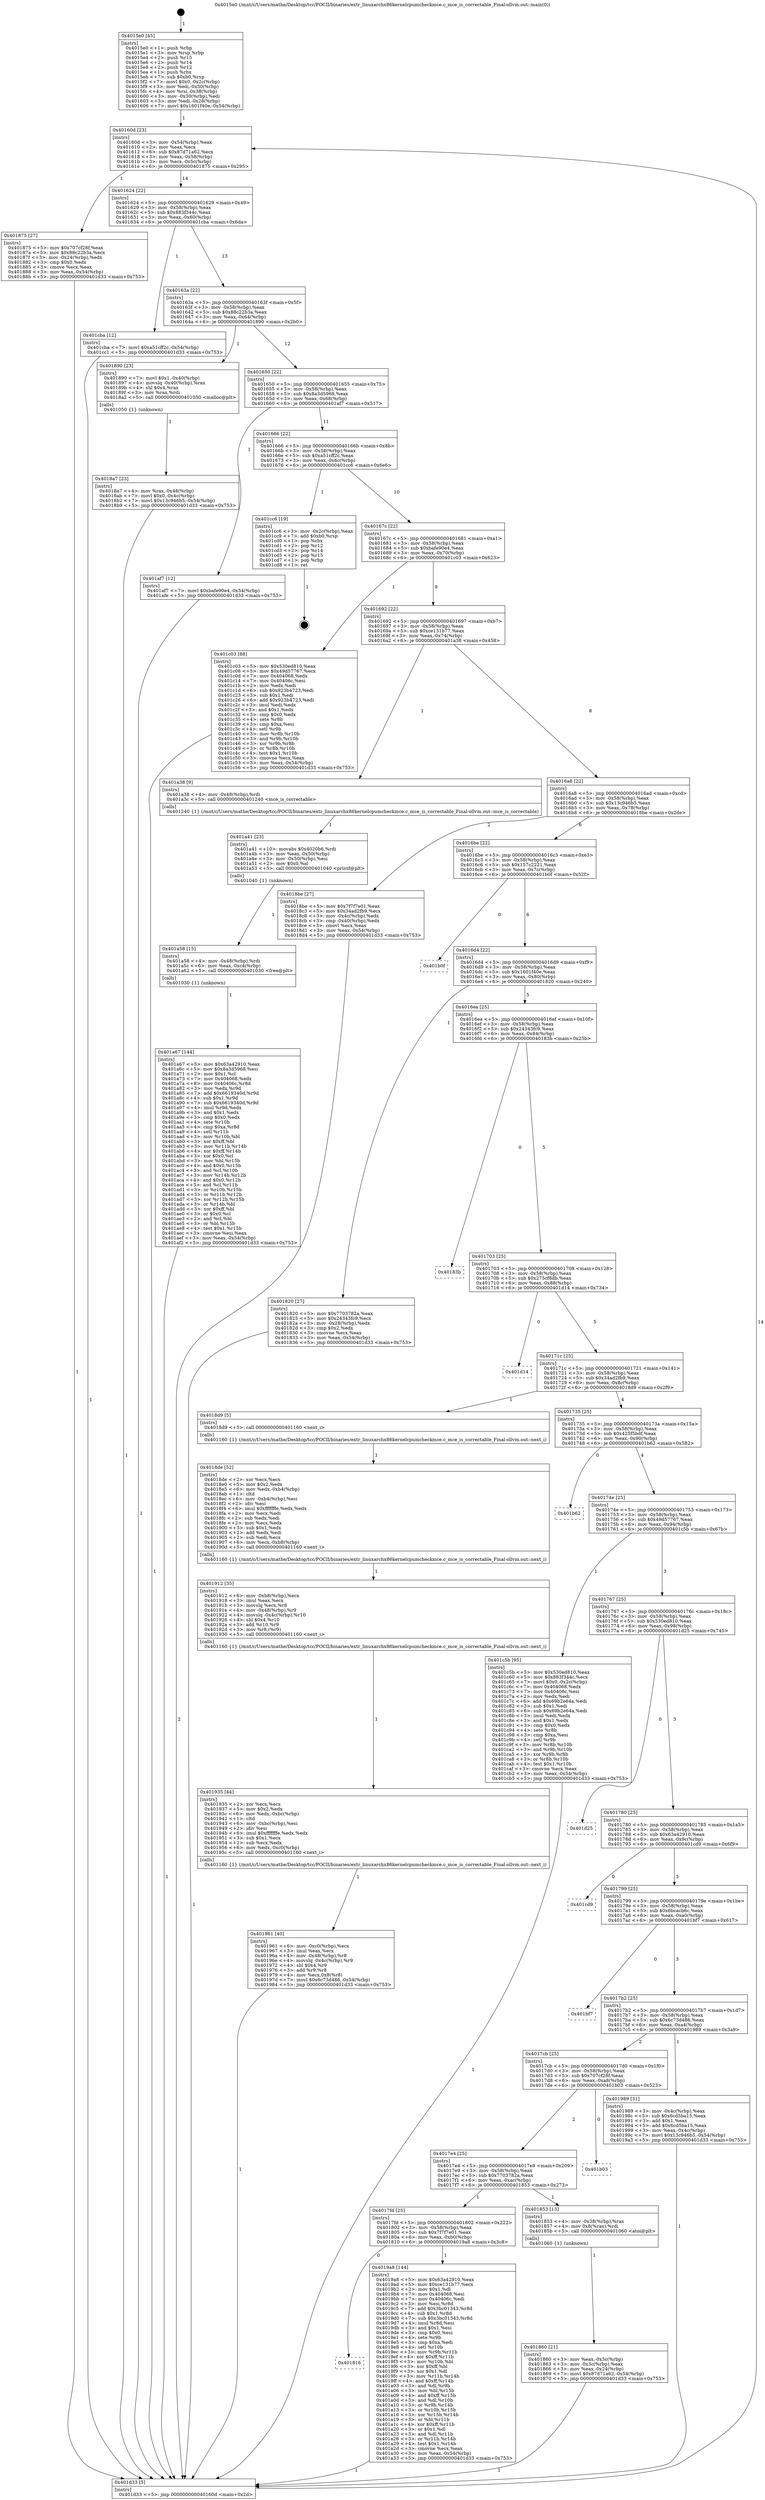 digraph "0x4015e0" {
  label = "0x4015e0 (/mnt/c/Users/mathe/Desktop/tcc/POCII/binaries/extr_linuxarchx86kernelcpumcheckmce.c_mce_is_correctable_Final-ollvm.out::main(0))"
  labelloc = "t"
  node[shape=record]

  Entry [label="",width=0.3,height=0.3,shape=circle,fillcolor=black,style=filled]
  "0x40160d" [label="{
     0x40160d [23]\l
     | [instrs]\l
     &nbsp;&nbsp;0x40160d \<+3\>: mov -0x54(%rbp),%eax\l
     &nbsp;&nbsp;0x401610 \<+2\>: mov %eax,%ecx\l
     &nbsp;&nbsp;0x401612 \<+6\>: sub $0x87d71a62,%ecx\l
     &nbsp;&nbsp;0x401618 \<+3\>: mov %eax,-0x58(%rbp)\l
     &nbsp;&nbsp;0x40161b \<+3\>: mov %ecx,-0x5c(%rbp)\l
     &nbsp;&nbsp;0x40161e \<+6\>: je 0000000000401875 \<main+0x295\>\l
  }"]
  "0x401875" [label="{
     0x401875 [27]\l
     | [instrs]\l
     &nbsp;&nbsp;0x401875 \<+5\>: mov $0x707cf28f,%eax\l
     &nbsp;&nbsp;0x40187a \<+5\>: mov $0x88c22b3a,%ecx\l
     &nbsp;&nbsp;0x40187f \<+3\>: mov -0x24(%rbp),%edx\l
     &nbsp;&nbsp;0x401882 \<+3\>: cmp $0x0,%edx\l
     &nbsp;&nbsp;0x401885 \<+3\>: cmove %ecx,%eax\l
     &nbsp;&nbsp;0x401888 \<+3\>: mov %eax,-0x54(%rbp)\l
     &nbsp;&nbsp;0x40188b \<+5\>: jmp 0000000000401d33 \<main+0x753\>\l
  }"]
  "0x401624" [label="{
     0x401624 [22]\l
     | [instrs]\l
     &nbsp;&nbsp;0x401624 \<+5\>: jmp 0000000000401629 \<main+0x49\>\l
     &nbsp;&nbsp;0x401629 \<+3\>: mov -0x58(%rbp),%eax\l
     &nbsp;&nbsp;0x40162c \<+5\>: sub $0x883f344c,%eax\l
     &nbsp;&nbsp;0x401631 \<+3\>: mov %eax,-0x60(%rbp)\l
     &nbsp;&nbsp;0x401634 \<+6\>: je 0000000000401cba \<main+0x6da\>\l
  }"]
  Exit [label="",width=0.3,height=0.3,shape=circle,fillcolor=black,style=filled,peripheries=2]
  "0x401cba" [label="{
     0x401cba [12]\l
     | [instrs]\l
     &nbsp;&nbsp;0x401cba \<+7\>: movl $0xa51cff2c,-0x54(%rbp)\l
     &nbsp;&nbsp;0x401cc1 \<+5\>: jmp 0000000000401d33 \<main+0x753\>\l
  }"]
  "0x40163a" [label="{
     0x40163a [22]\l
     | [instrs]\l
     &nbsp;&nbsp;0x40163a \<+5\>: jmp 000000000040163f \<main+0x5f\>\l
     &nbsp;&nbsp;0x40163f \<+3\>: mov -0x58(%rbp),%eax\l
     &nbsp;&nbsp;0x401642 \<+5\>: sub $0x88c22b3a,%eax\l
     &nbsp;&nbsp;0x401647 \<+3\>: mov %eax,-0x64(%rbp)\l
     &nbsp;&nbsp;0x40164a \<+6\>: je 0000000000401890 \<main+0x2b0\>\l
  }"]
  "0x401a67" [label="{
     0x401a67 [144]\l
     | [instrs]\l
     &nbsp;&nbsp;0x401a67 \<+5\>: mov $0x63a42910,%eax\l
     &nbsp;&nbsp;0x401a6c \<+5\>: mov $0x8a3d5968,%esi\l
     &nbsp;&nbsp;0x401a71 \<+2\>: mov $0x1,%cl\l
     &nbsp;&nbsp;0x401a73 \<+7\>: mov 0x404068,%edx\l
     &nbsp;&nbsp;0x401a7a \<+8\>: mov 0x40406c,%r8d\l
     &nbsp;&nbsp;0x401a82 \<+3\>: mov %edx,%r9d\l
     &nbsp;&nbsp;0x401a85 \<+7\>: add $0x6619340d,%r9d\l
     &nbsp;&nbsp;0x401a8c \<+4\>: sub $0x1,%r9d\l
     &nbsp;&nbsp;0x401a90 \<+7\>: sub $0x6619340d,%r9d\l
     &nbsp;&nbsp;0x401a97 \<+4\>: imul %r9d,%edx\l
     &nbsp;&nbsp;0x401a9b \<+3\>: and $0x1,%edx\l
     &nbsp;&nbsp;0x401a9e \<+3\>: cmp $0x0,%edx\l
     &nbsp;&nbsp;0x401aa1 \<+4\>: sete %r10b\l
     &nbsp;&nbsp;0x401aa5 \<+4\>: cmp $0xa,%r8d\l
     &nbsp;&nbsp;0x401aa9 \<+4\>: setl %r11b\l
     &nbsp;&nbsp;0x401aad \<+3\>: mov %r10b,%bl\l
     &nbsp;&nbsp;0x401ab0 \<+3\>: xor $0xff,%bl\l
     &nbsp;&nbsp;0x401ab3 \<+3\>: mov %r11b,%r14b\l
     &nbsp;&nbsp;0x401ab6 \<+4\>: xor $0xff,%r14b\l
     &nbsp;&nbsp;0x401aba \<+3\>: xor $0x0,%cl\l
     &nbsp;&nbsp;0x401abd \<+3\>: mov %bl,%r15b\l
     &nbsp;&nbsp;0x401ac0 \<+4\>: and $0x0,%r15b\l
     &nbsp;&nbsp;0x401ac4 \<+3\>: and %cl,%r10b\l
     &nbsp;&nbsp;0x401ac7 \<+3\>: mov %r14b,%r12b\l
     &nbsp;&nbsp;0x401aca \<+4\>: and $0x0,%r12b\l
     &nbsp;&nbsp;0x401ace \<+3\>: and %cl,%r11b\l
     &nbsp;&nbsp;0x401ad1 \<+3\>: or %r10b,%r15b\l
     &nbsp;&nbsp;0x401ad4 \<+3\>: or %r11b,%r12b\l
     &nbsp;&nbsp;0x401ad7 \<+3\>: xor %r12b,%r15b\l
     &nbsp;&nbsp;0x401ada \<+3\>: or %r14b,%bl\l
     &nbsp;&nbsp;0x401add \<+3\>: xor $0xff,%bl\l
     &nbsp;&nbsp;0x401ae0 \<+3\>: or $0x0,%cl\l
     &nbsp;&nbsp;0x401ae3 \<+2\>: and %cl,%bl\l
     &nbsp;&nbsp;0x401ae5 \<+3\>: or %bl,%r15b\l
     &nbsp;&nbsp;0x401ae8 \<+4\>: test $0x1,%r15b\l
     &nbsp;&nbsp;0x401aec \<+3\>: cmovne %esi,%eax\l
     &nbsp;&nbsp;0x401aef \<+3\>: mov %eax,-0x54(%rbp)\l
     &nbsp;&nbsp;0x401af2 \<+5\>: jmp 0000000000401d33 \<main+0x753\>\l
  }"]
  "0x401890" [label="{
     0x401890 [23]\l
     | [instrs]\l
     &nbsp;&nbsp;0x401890 \<+7\>: movl $0x1,-0x40(%rbp)\l
     &nbsp;&nbsp;0x401897 \<+4\>: movslq -0x40(%rbp),%rax\l
     &nbsp;&nbsp;0x40189b \<+4\>: shl $0x4,%rax\l
     &nbsp;&nbsp;0x40189f \<+3\>: mov %rax,%rdi\l
     &nbsp;&nbsp;0x4018a2 \<+5\>: call 0000000000401050 \<malloc@plt\>\l
     | [calls]\l
     &nbsp;&nbsp;0x401050 \{1\} (unknown)\l
  }"]
  "0x401650" [label="{
     0x401650 [22]\l
     | [instrs]\l
     &nbsp;&nbsp;0x401650 \<+5\>: jmp 0000000000401655 \<main+0x75\>\l
     &nbsp;&nbsp;0x401655 \<+3\>: mov -0x58(%rbp),%eax\l
     &nbsp;&nbsp;0x401658 \<+5\>: sub $0x8a3d5968,%eax\l
     &nbsp;&nbsp;0x40165d \<+3\>: mov %eax,-0x68(%rbp)\l
     &nbsp;&nbsp;0x401660 \<+6\>: je 0000000000401af7 \<main+0x517\>\l
  }"]
  "0x401a58" [label="{
     0x401a58 [15]\l
     | [instrs]\l
     &nbsp;&nbsp;0x401a58 \<+4\>: mov -0x48(%rbp),%rdi\l
     &nbsp;&nbsp;0x401a5c \<+6\>: mov %eax,-0xc4(%rbp)\l
     &nbsp;&nbsp;0x401a62 \<+5\>: call 0000000000401030 \<free@plt\>\l
     | [calls]\l
     &nbsp;&nbsp;0x401030 \{1\} (unknown)\l
  }"]
  "0x401af7" [label="{
     0x401af7 [12]\l
     | [instrs]\l
     &nbsp;&nbsp;0x401af7 \<+7\>: movl $0xbafe90e4,-0x54(%rbp)\l
     &nbsp;&nbsp;0x401afe \<+5\>: jmp 0000000000401d33 \<main+0x753\>\l
  }"]
  "0x401666" [label="{
     0x401666 [22]\l
     | [instrs]\l
     &nbsp;&nbsp;0x401666 \<+5\>: jmp 000000000040166b \<main+0x8b\>\l
     &nbsp;&nbsp;0x40166b \<+3\>: mov -0x58(%rbp),%eax\l
     &nbsp;&nbsp;0x40166e \<+5\>: sub $0xa51cff2c,%eax\l
     &nbsp;&nbsp;0x401673 \<+3\>: mov %eax,-0x6c(%rbp)\l
     &nbsp;&nbsp;0x401676 \<+6\>: je 0000000000401cc6 \<main+0x6e6\>\l
  }"]
  "0x401a41" [label="{
     0x401a41 [23]\l
     | [instrs]\l
     &nbsp;&nbsp;0x401a41 \<+10\>: movabs $0x4020b6,%rdi\l
     &nbsp;&nbsp;0x401a4b \<+3\>: mov %eax,-0x50(%rbp)\l
     &nbsp;&nbsp;0x401a4e \<+3\>: mov -0x50(%rbp),%esi\l
     &nbsp;&nbsp;0x401a51 \<+2\>: mov $0x0,%al\l
     &nbsp;&nbsp;0x401a53 \<+5\>: call 0000000000401040 \<printf@plt\>\l
     | [calls]\l
     &nbsp;&nbsp;0x401040 \{1\} (unknown)\l
  }"]
  "0x401cc6" [label="{
     0x401cc6 [19]\l
     | [instrs]\l
     &nbsp;&nbsp;0x401cc6 \<+3\>: mov -0x2c(%rbp),%eax\l
     &nbsp;&nbsp;0x401cc9 \<+7\>: add $0xb0,%rsp\l
     &nbsp;&nbsp;0x401cd0 \<+1\>: pop %rbx\l
     &nbsp;&nbsp;0x401cd1 \<+2\>: pop %r12\l
     &nbsp;&nbsp;0x401cd3 \<+2\>: pop %r14\l
     &nbsp;&nbsp;0x401cd5 \<+2\>: pop %r15\l
     &nbsp;&nbsp;0x401cd7 \<+1\>: pop %rbp\l
     &nbsp;&nbsp;0x401cd8 \<+1\>: ret\l
  }"]
  "0x40167c" [label="{
     0x40167c [22]\l
     | [instrs]\l
     &nbsp;&nbsp;0x40167c \<+5\>: jmp 0000000000401681 \<main+0xa1\>\l
     &nbsp;&nbsp;0x401681 \<+3\>: mov -0x58(%rbp),%eax\l
     &nbsp;&nbsp;0x401684 \<+5\>: sub $0xbafe90e4,%eax\l
     &nbsp;&nbsp;0x401689 \<+3\>: mov %eax,-0x70(%rbp)\l
     &nbsp;&nbsp;0x40168c \<+6\>: je 0000000000401c03 \<main+0x623\>\l
  }"]
  "0x401816" [label="{
     0x401816\l
  }", style=dashed]
  "0x401c03" [label="{
     0x401c03 [88]\l
     | [instrs]\l
     &nbsp;&nbsp;0x401c03 \<+5\>: mov $0x530ed810,%eax\l
     &nbsp;&nbsp;0x401c08 \<+5\>: mov $0x49d57767,%ecx\l
     &nbsp;&nbsp;0x401c0d \<+7\>: mov 0x404068,%edx\l
     &nbsp;&nbsp;0x401c14 \<+7\>: mov 0x40406c,%esi\l
     &nbsp;&nbsp;0x401c1b \<+2\>: mov %edx,%edi\l
     &nbsp;&nbsp;0x401c1d \<+6\>: sub $0x923b4723,%edi\l
     &nbsp;&nbsp;0x401c23 \<+3\>: sub $0x1,%edi\l
     &nbsp;&nbsp;0x401c26 \<+6\>: add $0x923b4723,%edi\l
     &nbsp;&nbsp;0x401c2c \<+3\>: imul %edi,%edx\l
     &nbsp;&nbsp;0x401c2f \<+3\>: and $0x1,%edx\l
     &nbsp;&nbsp;0x401c32 \<+3\>: cmp $0x0,%edx\l
     &nbsp;&nbsp;0x401c35 \<+4\>: sete %r8b\l
     &nbsp;&nbsp;0x401c39 \<+3\>: cmp $0xa,%esi\l
     &nbsp;&nbsp;0x401c3c \<+4\>: setl %r9b\l
     &nbsp;&nbsp;0x401c40 \<+3\>: mov %r8b,%r10b\l
     &nbsp;&nbsp;0x401c43 \<+3\>: and %r9b,%r10b\l
     &nbsp;&nbsp;0x401c46 \<+3\>: xor %r9b,%r8b\l
     &nbsp;&nbsp;0x401c49 \<+3\>: or %r8b,%r10b\l
     &nbsp;&nbsp;0x401c4c \<+4\>: test $0x1,%r10b\l
     &nbsp;&nbsp;0x401c50 \<+3\>: cmovne %ecx,%eax\l
     &nbsp;&nbsp;0x401c53 \<+3\>: mov %eax,-0x54(%rbp)\l
     &nbsp;&nbsp;0x401c56 \<+5\>: jmp 0000000000401d33 \<main+0x753\>\l
  }"]
  "0x401692" [label="{
     0x401692 [22]\l
     | [instrs]\l
     &nbsp;&nbsp;0x401692 \<+5\>: jmp 0000000000401697 \<main+0xb7\>\l
     &nbsp;&nbsp;0x401697 \<+3\>: mov -0x58(%rbp),%eax\l
     &nbsp;&nbsp;0x40169a \<+5\>: sub $0xce131b77,%eax\l
     &nbsp;&nbsp;0x40169f \<+3\>: mov %eax,-0x74(%rbp)\l
     &nbsp;&nbsp;0x4016a2 \<+6\>: je 0000000000401a38 \<main+0x458\>\l
  }"]
  "0x4019a8" [label="{
     0x4019a8 [144]\l
     | [instrs]\l
     &nbsp;&nbsp;0x4019a8 \<+5\>: mov $0x63a42910,%eax\l
     &nbsp;&nbsp;0x4019ad \<+5\>: mov $0xce131b77,%ecx\l
     &nbsp;&nbsp;0x4019b2 \<+2\>: mov $0x1,%dl\l
     &nbsp;&nbsp;0x4019b4 \<+7\>: mov 0x404068,%esi\l
     &nbsp;&nbsp;0x4019bb \<+7\>: mov 0x40406c,%edi\l
     &nbsp;&nbsp;0x4019c2 \<+3\>: mov %esi,%r8d\l
     &nbsp;&nbsp;0x4019c5 \<+7\>: add $0x3bc01343,%r8d\l
     &nbsp;&nbsp;0x4019cc \<+4\>: sub $0x1,%r8d\l
     &nbsp;&nbsp;0x4019d0 \<+7\>: sub $0x3bc01343,%r8d\l
     &nbsp;&nbsp;0x4019d7 \<+4\>: imul %r8d,%esi\l
     &nbsp;&nbsp;0x4019db \<+3\>: and $0x1,%esi\l
     &nbsp;&nbsp;0x4019de \<+3\>: cmp $0x0,%esi\l
     &nbsp;&nbsp;0x4019e1 \<+4\>: sete %r9b\l
     &nbsp;&nbsp;0x4019e5 \<+3\>: cmp $0xa,%edi\l
     &nbsp;&nbsp;0x4019e8 \<+4\>: setl %r10b\l
     &nbsp;&nbsp;0x4019ec \<+3\>: mov %r9b,%r11b\l
     &nbsp;&nbsp;0x4019ef \<+4\>: xor $0xff,%r11b\l
     &nbsp;&nbsp;0x4019f3 \<+3\>: mov %r10b,%bl\l
     &nbsp;&nbsp;0x4019f6 \<+3\>: xor $0xff,%bl\l
     &nbsp;&nbsp;0x4019f9 \<+3\>: xor $0x1,%dl\l
     &nbsp;&nbsp;0x4019fc \<+3\>: mov %r11b,%r14b\l
     &nbsp;&nbsp;0x4019ff \<+4\>: and $0xff,%r14b\l
     &nbsp;&nbsp;0x401a03 \<+3\>: and %dl,%r9b\l
     &nbsp;&nbsp;0x401a06 \<+3\>: mov %bl,%r15b\l
     &nbsp;&nbsp;0x401a09 \<+4\>: and $0xff,%r15b\l
     &nbsp;&nbsp;0x401a0d \<+3\>: and %dl,%r10b\l
     &nbsp;&nbsp;0x401a10 \<+3\>: or %r9b,%r14b\l
     &nbsp;&nbsp;0x401a13 \<+3\>: or %r10b,%r15b\l
     &nbsp;&nbsp;0x401a16 \<+3\>: xor %r15b,%r14b\l
     &nbsp;&nbsp;0x401a19 \<+3\>: or %bl,%r11b\l
     &nbsp;&nbsp;0x401a1c \<+4\>: xor $0xff,%r11b\l
     &nbsp;&nbsp;0x401a20 \<+3\>: or $0x1,%dl\l
     &nbsp;&nbsp;0x401a23 \<+3\>: and %dl,%r11b\l
     &nbsp;&nbsp;0x401a26 \<+3\>: or %r11b,%r14b\l
     &nbsp;&nbsp;0x401a29 \<+4\>: test $0x1,%r14b\l
     &nbsp;&nbsp;0x401a2d \<+3\>: cmovne %ecx,%eax\l
     &nbsp;&nbsp;0x401a30 \<+3\>: mov %eax,-0x54(%rbp)\l
     &nbsp;&nbsp;0x401a33 \<+5\>: jmp 0000000000401d33 \<main+0x753\>\l
  }"]
  "0x401a38" [label="{
     0x401a38 [9]\l
     | [instrs]\l
     &nbsp;&nbsp;0x401a38 \<+4\>: mov -0x48(%rbp),%rdi\l
     &nbsp;&nbsp;0x401a3c \<+5\>: call 0000000000401240 \<mce_is_correctable\>\l
     | [calls]\l
     &nbsp;&nbsp;0x401240 \{1\} (/mnt/c/Users/mathe/Desktop/tcc/POCII/binaries/extr_linuxarchx86kernelcpumcheckmce.c_mce_is_correctable_Final-ollvm.out::mce_is_correctable)\l
  }"]
  "0x4016a8" [label="{
     0x4016a8 [22]\l
     | [instrs]\l
     &nbsp;&nbsp;0x4016a8 \<+5\>: jmp 00000000004016ad \<main+0xcd\>\l
     &nbsp;&nbsp;0x4016ad \<+3\>: mov -0x58(%rbp),%eax\l
     &nbsp;&nbsp;0x4016b0 \<+5\>: sub $0x13c946b5,%eax\l
     &nbsp;&nbsp;0x4016b5 \<+3\>: mov %eax,-0x78(%rbp)\l
     &nbsp;&nbsp;0x4016b8 \<+6\>: je 00000000004018be \<main+0x2de\>\l
  }"]
  "0x401961" [label="{
     0x401961 [40]\l
     | [instrs]\l
     &nbsp;&nbsp;0x401961 \<+6\>: mov -0xc0(%rbp),%ecx\l
     &nbsp;&nbsp;0x401967 \<+3\>: imul %eax,%ecx\l
     &nbsp;&nbsp;0x40196a \<+4\>: mov -0x48(%rbp),%r8\l
     &nbsp;&nbsp;0x40196e \<+4\>: movslq -0x4c(%rbp),%r9\l
     &nbsp;&nbsp;0x401972 \<+4\>: shl $0x4,%r9\l
     &nbsp;&nbsp;0x401976 \<+3\>: add %r9,%r8\l
     &nbsp;&nbsp;0x401979 \<+4\>: mov %ecx,0x8(%r8)\l
     &nbsp;&nbsp;0x40197d \<+7\>: movl $0x6c73d486,-0x54(%rbp)\l
     &nbsp;&nbsp;0x401984 \<+5\>: jmp 0000000000401d33 \<main+0x753\>\l
  }"]
  "0x4018be" [label="{
     0x4018be [27]\l
     | [instrs]\l
     &nbsp;&nbsp;0x4018be \<+5\>: mov $0x7f7f7e01,%eax\l
     &nbsp;&nbsp;0x4018c3 \<+5\>: mov $0x34ad2fb9,%ecx\l
     &nbsp;&nbsp;0x4018c8 \<+3\>: mov -0x4c(%rbp),%edx\l
     &nbsp;&nbsp;0x4018cb \<+3\>: cmp -0x40(%rbp),%edx\l
     &nbsp;&nbsp;0x4018ce \<+3\>: cmovl %ecx,%eax\l
     &nbsp;&nbsp;0x4018d1 \<+3\>: mov %eax,-0x54(%rbp)\l
     &nbsp;&nbsp;0x4018d4 \<+5\>: jmp 0000000000401d33 \<main+0x753\>\l
  }"]
  "0x4016be" [label="{
     0x4016be [22]\l
     | [instrs]\l
     &nbsp;&nbsp;0x4016be \<+5\>: jmp 00000000004016c3 \<main+0xe3\>\l
     &nbsp;&nbsp;0x4016c3 \<+3\>: mov -0x58(%rbp),%eax\l
     &nbsp;&nbsp;0x4016c6 \<+5\>: sub $0x157c2221,%eax\l
     &nbsp;&nbsp;0x4016cb \<+3\>: mov %eax,-0x7c(%rbp)\l
     &nbsp;&nbsp;0x4016ce \<+6\>: je 0000000000401b0f \<main+0x52f\>\l
  }"]
  "0x401935" [label="{
     0x401935 [44]\l
     | [instrs]\l
     &nbsp;&nbsp;0x401935 \<+2\>: xor %ecx,%ecx\l
     &nbsp;&nbsp;0x401937 \<+5\>: mov $0x2,%edx\l
     &nbsp;&nbsp;0x40193c \<+6\>: mov %edx,-0xbc(%rbp)\l
     &nbsp;&nbsp;0x401942 \<+1\>: cltd\l
     &nbsp;&nbsp;0x401943 \<+6\>: mov -0xbc(%rbp),%esi\l
     &nbsp;&nbsp;0x401949 \<+2\>: idiv %esi\l
     &nbsp;&nbsp;0x40194b \<+6\>: imul $0xfffffffe,%edx,%edx\l
     &nbsp;&nbsp;0x401951 \<+3\>: sub $0x1,%ecx\l
     &nbsp;&nbsp;0x401954 \<+2\>: sub %ecx,%edx\l
     &nbsp;&nbsp;0x401956 \<+6\>: mov %edx,-0xc0(%rbp)\l
     &nbsp;&nbsp;0x40195c \<+5\>: call 0000000000401160 \<next_i\>\l
     | [calls]\l
     &nbsp;&nbsp;0x401160 \{1\} (/mnt/c/Users/mathe/Desktop/tcc/POCII/binaries/extr_linuxarchx86kernelcpumcheckmce.c_mce_is_correctable_Final-ollvm.out::next_i)\l
  }"]
  "0x401b0f" [label="{
     0x401b0f\l
  }", style=dashed]
  "0x4016d4" [label="{
     0x4016d4 [22]\l
     | [instrs]\l
     &nbsp;&nbsp;0x4016d4 \<+5\>: jmp 00000000004016d9 \<main+0xf9\>\l
     &nbsp;&nbsp;0x4016d9 \<+3\>: mov -0x58(%rbp),%eax\l
     &nbsp;&nbsp;0x4016dc \<+5\>: sub $0x1601f40e,%eax\l
     &nbsp;&nbsp;0x4016e1 \<+3\>: mov %eax,-0x80(%rbp)\l
     &nbsp;&nbsp;0x4016e4 \<+6\>: je 0000000000401820 \<main+0x240\>\l
  }"]
  "0x401912" [label="{
     0x401912 [35]\l
     | [instrs]\l
     &nbsp;&nbsp;0x401912 \<+6\>: mov -0xb8(%rbp),%ecx\l
     &nbsp;&nbsp;0x401918 \<+3\>: imul %eax,%ecx\l
     &nbsp;&nbsp;0x40191b \<+3\>: movslq %ecx,%r8\l
     &nbsp;&nbsp;0x40191e \<+4\>: mov -0x48(%rbp),%r9\l
     &nbsp;&nbsp;0x401922 \<+4\>: movslq -0x4c(%rbp),%r10\l
     &nbsp;&nbsp;0x401926 \<+4\>: shl $0x4,%r10\l
     &nbsp;&nbsp;0x40192a \<+3\>: add %r10,%r9\l
     &nbsp;&nbsp;0x40192d \<+3\>: mov %r8,(%r9)\l
     &nbsp;&nbsp;0x401930 \<+5\>: call 0000000000401160 \<next_i\>\l
     | [calls]\l
     &nbsp;&nbsp;0x401160 \{1\} (/mnt/c/Users/mathe/Desktop/tcc/POCII/binaries/extr_linuxarchx86kernelcpumcheckmce.c_mce_is_correctable_Final-ollvm.out::next_i)\l
  }"]
  "0x401820" [label="{
     0x401820 [27]\l
     | [instrs]\l
     &nbsp;&nbsp;0x401820 \<+5\>: mov $0x7703782a,%eax\l
     &nbsp;&nbsp;0x401825 \<+5\>: mov $0x24343fc9,%ecx\l
     &nbsp;&nbsp;0x40182a \<+3\>: mov -0x28(%rbp),%edx\l
     &nbsp;&nbsp;0x40182d \<+3\>: cmp $0x2,%edx\l
     &nbsp;&nbsp;0x401830 \<+3\>: cmovne %ecx,%eax\l
     &nbsp;&nbsp;0x401833 \<+3\>: mov %eax,-0x54(%rbp)\l
     &nbsp;&nbsp;0x401836 \<+5\>: jmp 0000000000401d33 \<main+0x753\>\l
  }"]
  "0x4016ea" [label="{
     0x4016ea [25]\l
     | [instrs]\l
     &nbsp;&nbsp;0x4016ea \<+5\>: jmp 00000000004016ef \<main+0x10f\>\l
     &nbsp;&nbsp;0x4016ef \<+3\>: mov -0x58(%rbp),%eax\l
     &nbsp;&nbsp;0x4016f2 \<+5\>: sub $0x24343fc9,%eax\l
     &nbsp;&nbsp;0x4016f7 \<+6\>: mov %eax,-0x84(%rbp)\l
     &nbsp;&nbsp;0x4016fd \<+6\>: je 000000000040183b \<main+0x25b\>\l
  }"]
  "0x401d33" [label="{
     0x401d33 [5]\l
     | [instrs]\l
     &nbsp;&nbsp;0x401d33 \<+5\>: jmp 000000000040160d \<main+0x2d\>\l
  }"]
  "0x4015e0" [label="{
     0x4015e0 [45]\l
     | [instrs]\l
     &nbsp;&nbsp;0x4015e0 \<+1\>: push %rbp\l
     &nbsp;&nbsp;0x4015e1 \<+3\>: mov %rsp,%rbp\l
     &nbsp;&nbsp;0x4015e4 \<+2\>: push %r15\l
     &nbsp;&nbsp;0x4015e6 \<+2\>: push %r14\l
     &nbsp;&nbsp;0x4015e8 \<+2\>: push %r12\l
     &nbsp;&nbsp;0x4015ea \<+1\>: push %rbx\l
     &nbsp;&nbsp;0x4015eb \<+7\>: sub $0xb0,%rsp\l
     &nbsp;&nbsp;0x4015f2 \<+7\>: movl $0x0,-0x2c(%rbp)\l
     &nbsp;&nbsp;0x4015f9 \<+3\>: mov %edi,-0x30(%rbp)\l
     &nbsp;&nbsp;0x4015fc \<+4\>: mov %rsi,-0x38(%rbp)\l
     &nbsp;&nbsp;0x401600 \<+3\>: mov -0x30(%rbp),%edi\l
     &nbsp;&nbsp;0x401603 \<+3\>: mov %edi,-0x28(%rbp)\l
     &nbsp;&nbsp;0x401606 \<+7\>: movl $0x1601f40e,-0x54(%rbp)\l
  }"]
  "0x4018de" [label="{
     0x4018de [52]\l
     | [instrs]\l
     &nbsp;&nbsp;0x4018de \<+2\>: xor %ecx,%ecx\l
     &nbsp;&nbsp;0x4018e0 \<+5\>: mov $0x2,%edx\l
     &nbsp;&nbsp;0x4018e5 \<+6\>: mov %edx,-0xb4(%rbp)\l
     &nbsp;&nbsp;0x4018eb \<+1\>: cltd\l
     &nbsp;&nbsp;0x4018ec \<+6\>: mov -0xb4(%rbp),%esi\l
     &nbsp;&nbsp;0x4018f2 \<+2\>: idiv %esi\l
     &nbsp;&nbsp;0x4018f4 \<+6\>: imul $0xfffffffe,%edx,%edx\l
     &nbsp;&nbsp;0x4018fa \<+2\>: mov %ecx,%edi\l
     &nbsp;&nbsp;0x4018fc \<+2\>: sub %edx,%edi\l
     &nbsp;&nbsp;0x4018fe \<+2\>: mov %ecx,%edx\l
     &nbsp;&nbsp;0x401900 \<+3\>: sub $0x1,%edx\l
     &nbsp;&nbsp;0x401903 \<+2\>: add %edx,%edi\l
     &nbsp;&nbsp;0x401905 \<+2\>: sub %edi,%ecx\l
     &nbsp;&nbsp;0x401907 \<+6\>: mov %ecx,-0xb8(%rbp)\l
     &nbsp;&nbsp;0x40190d \<+5\>: call 0000000000401160 \<next_i\>\l
     | [calls]\l
     &nbsp;&nbsp;0x401160 \{1\} (/mnt/c/Users/mathe/Desktop/tcc/POCII/binaries/extr_linuxarchx86kernelcpumcheckmce.c_mce_is_correctable_Final-ollvm.out::next_i)\l
  }"]
  "0x40183b" [label="{
     0x40183b\l
  }", style=dashed]
  "0x401703" [label="{
     0x401703 [25]\l
     | [instrs]\l
     &nbsp;&nbsp;0x401703 \<+5\>: jmp 0000000000401708 \<main+0x128\>\l
     &nbsp;&nbsp;0x401708 \<+3\>: mov -0x58(%rbp),%eax\l
     &nbsp;&nbsp;0x40170b \<+5\>: sub $0x275cf8db,%eax\l
     &nbsp;&nbsp;0x401710 \<+6\>: mov %eax,-0x88(%rbp)\l
     &nbsp;&nbsp;0x401716 \<+6\>: je 0000000000401d14 \<main+0x734\>\l
  }"]
  "0x4018a7" [label="{
     0x4018a7 [23]\l
     | [instrs]\l
     &nbsp;&nbsp;0x4018a7 \<+4\>: mov %rax,-0x48(%rbp)\l
     &nbsp;&nbsp;0x4018ab \<+7\>: movl $0x0,-0x4c(%rbp)\l
     &nbsp;&nbsp;0x4018b2 \<+7\>: movl $0x13c946b5,-0x54(%rbp)\l
     &nbsp;&nbsp;0x4018b9 \<+5\>: jmp 0000000000401d33 \<main+0x753\>\l
  }"]
  "0x401d14" [label="{
     0x401d14\l
  }", style=dashed]
  "0x40171c" [label="{
     0x40171c [25]\l
     | [instrs]\l
     &nbsp;&nbsp;0x40171c \<+5\>: jmp 0000000000401721 \<main+0x141\>\l
     &nbsp;&nbsp;0x401721 \<+3\>: mov -0x58(%rbp),%eax\l
     &nbsp;&nbsp;0x401724 \<+5\>: sub $0x34ad2fb9,%eax\l
     &nbsp;&nbsp;0x401729 \<+6\>: mov %eax,-0x8c(%rbp)\l
     &nbsp;&nbsp;0x40172f \<+6\>: je 00000000004018d9 \<main+0x2f9\>\l
  }"]
  "0x401860" [label="{
     0x401860 [21]\l
     | [instrs]\l
     &nbsp;&nbsp;0x401860 \<+3\>: mov %eax,-0x3c(%rbp)\l
     &nbsp;&nbsp;0x401863 \<+3\>: mov -0x3c(%rbp),%eax\l
     &nbsp;&nbsp;0x401866 \<+3\>: mov %eax,-0x24(%rbp)\l
     &nbsp;&nbsp;0x401869 \<+7\>: movl $0x87d71a62,-0x54(%rbp)\l
     &nbsp;&nbsp;0x401870 \<+5\>: jmp 0000000000401d33 \<main+0x753\>\l
  }"]
  "0x4018d9" [label="{
     0x4018d9 [5]\l
     | [instrs]\l
     &nbsp;&nbsp;0x4018d9 \<+5\>: call 0000000000401160 \<next_i\>\l
     | [calls]\l
     &nbsp;&nbsp;0x401160 \{1\} (/mnt/c/Users/mathe/Desktop/tcc/POCII/binaries/extr_linuxarchx86kernelcpumcheckmce.c_mce_is_correctable_Final-ollvm.out::next_i)\l
  }"]
  "0x401735" [label="{
     0x401735 [25]\l
     | [instrs]\l
     &nbsp;&nbsp;0x401735 \<+5\>: jmp 000000000040173a \<main+0x15a\>\l
     &nbsp;&nbsp;0x40173a \<+3\>: mov -0x58(%rbp),%eax\l
     &nbsp;&nbsp;0x40173d \<+5\>: sub $0x425f5bdf,%eax\l
     &nbsp;&nbsp;0x401742 \<+6\>: mov %eax,-0x90(%rbp)\l
     &nbsp;&nbsp;0x401748 \<+6\>: je 0000000000401b62 \<main+0x582\>\l
  }"]
  "0x4017fd" [label="{
     0x4017fd [25]\l
     | [instrs]\l
     &nbsp;&nbsp;0x4017fd \<+5\>: jmp 0000000000401802 \<main+0x222\>\l
     &nbsp;&nbsp;0x401802 \<+3\>: mov -0x58(%rbp),%eax\l
     &nbsp;&nbsp;0x401805 \<+5\>: sub $0x7f7f7e01,%eax\l
     &nbsp;&nbsp;0x40180a \<+6\>: mov %eax,-0xb0(%rbp)\l
     &nbsp;&nbsp;0x401810 \<+6\>: je 00000000004019a8 \<main+0x3c8\>\l
  }"]
  "0x401b62" [label="{
     0x401b62\l
  }", style=dashed]
  "0x40174e" [label="{
     0x40174e [25]\l
     | [instrs]\l
     &nbsp;&nbsp;0x40174e \<+5\>: jmp 0000000000401753 \<main+0x173\>\l
     &nbsp;&nbsp;0x401753 \<+3\>: mov -0x58(%rbp),%eax\l
     &nbsp;&nbsp;0x401756 \<+5\>: sub $0x49d57767,%eax\l
     &nbsp;&nbsp;0x40175b \<+6\>: mov %eax,-0x94(%rbp)\l
     &nbsp;&nbsp;0x401761 \<+6\>: je 0000000000401c5b \<main+0x67b\>\l
  }"]
  "0x401853" [label="{
     0x401853 [13]\l
     | [instrs]\l
     &nbsp;&nbsp;0x401853 \<+4\>: mov -0x38(%rbp),%rax\l
     &nbsp;&nbsp;0x401857 \<+4\>: mov 0x8(%rax),%rdi\l
     &nbsp;&nbsp;0x40185b \<+5\>: call 0000000000401060 \<atoi@plt\>\l
     | [calls]\l
     &nbsp;&nbsp;0x401060 \{1\} (unknown)\l
  }"]
  "0x401c5b" [label="{
     0x401c5b [95]\l
     | [instrs]\l
     &nbsp;&nbsp;0x401c5b \<+5\>: mov $0x530ed810,%eax\l
     &nbsp;&nbsp;0x401c60 \<+5\>: mov $0x883f344c,%ecx\l
     &nbsp;&nbsp;0x401c65 \<+7\>: movl $0x0,-0x2c(%rbp)\l
     &nbsp;&nbsp;0x401c6c \<+7\>: mov 0x404068,%edx\l
     &nbsp;&nbsp;0x401c73 \<+7\>: mov 0x40406c,%esi\l
     &nbsp;&nbsp;0x401c7a \<+2\>: mov %edx,%edi\l
     &nbsp;&nbsp;0x401c7c \<+6\>: add $0x69b2e64a,%edi\l
     &nbsp;&nbsp;0x401c82 \<+3\>: sub $0x1,%edi\l
     &nbsp;&nbsp;0x401c85 \<+6\>: sub $0x69b2e64a,%edi\l
     &nbsp;&nbsp;0x401c8b \<+3\>: imul %edi,%edx\l
     &nbsp;&nbsp;0x401c8e \<+3\>: and $0x1,%edx\l
     &nbsp;&nbsp;0x401c91 \<+3\>: cmp $0x0,%edx\l
     &nbsp;&nbsp;0x401c94 \<+4\>: sete %r8b\l
     &nbsp;&nbsp;0x401c98 \<+3\>: cmp $0xa,%esi\l
     &nbsp;&nbsp;0x401c9b \<+4\>: setl %r9b\l
     &nbsp;&nbsp;0x401c9f \<+3\>: mov %r8b,%r10b\l
     &nbsp;&nbsp;0x401ca2 \<+3\>: and %r9b,%r10b\l
     &nbsp;&nbsp;0x401ca5 \<+3\>: xor %r9b,%r8b\l
     &nbsp;&nbsp;0x401ca8 \<+3\>: or %r8b,%r10b\l
     &nbsp;&nbsp;0x401cab \<+4\>: test $0x1,%r10b\l
     &nbsp;&nbsp;0x401caf \<+3\>: cmovne %ecx,%eax\l
     &nbsp;&nbsp;0x401cb2 \<+3\>: mov %eax,-0x54(%rbp)\l
     &nbsp;&nbsp;0x401cb5 \<+5\>: jmp 0000000000401d33 \<main+0x753\>\l
  }"]
  "0x401767" [label="{
     0x401767 [25]\l
     | [instrs]\l
     &nbsp;&nbsp;0x401767 \<+5\>: jmp 000000000040176c \<main+0x18c\>\l
     &nbsp;&nbsp;0x40176c \<+3\>: mov -0x58(%rbp),%eax\l
     &nbsp;&nbsp;0x40176f \<+5\>: sub $0x530ed810,%eax\l
     &nbsp;&nbsp;0x401774 \<+6\>: mov %eax,-0x98(%rbp)\l
     &nbsp;&nbsp;0x40177a \<+6\>: je 0000000000401d25 \<main+0x745\>\l
  }"]
  "0x4017e4" [label="{
     0x4017e4 [25]\l
     | [instrs]\l
     &nbsp;&nbsp;0x4017e4 \<+5\>: jmp 00000000004017e9 \<main+0x209\>\l
     &nbsp;&nbsp;0x4017e9 \<+3\>: mov -0x58(%rbp),%eax\l
     &nbsp;&nbsp;0x4017ec \<+5\>: sub $0x7703782a,%eax\l
     &nbsp;&nbsp;0x4017f1 \<+6\>: mov %eax,-0xac(%rbp)\l
     &nbsp;&nbsp;0x4017f7 \<+6\>: je 0000000000401853 \<main+0x273\>\l
  }"]
  "0x401d25" [label="{
     0x401d25\l
  }", style=dashed]
  "0x401780" [label="{
     0x401780 [25]\l
     | [instrs]\l
     &nbsp;&nbsp;0x401780 \<+5\>: jmp 0000000000401785 \<main+0x1a5\>\l
     &nbsp;&nbsp;0x401785 \<+3\>: mov -0x58(%rbp),%eax\l
     &nbsp;&nbsp;0x401788 \<+5\>: sub $0x63a42910,%eax\l
     &nbsp;&nbsp;0x40178d \<+6\>: mov %eax,-0x9c(%rbp)\l
     &nbsp;&nbsp;0x401793 \<+6\>: je 0000000000401cd9 \<main+0x6f9\>\l
  }"]
  "0x401b03" [label="{
     0x401b03\l
  }", style=dashed]
  "0x401cd9" [label="{
     0x401cd9\l
  }", style=dashed]
  "0x401799" [label="{
     0x401799 [25]\l
     | [instrs]\l
     &nbsp;&nbsp;0x401799 \<+5\>: jmp 000000000040179e \<main+0x1be\>\l
     &nbsp;&nbsp;0x40179e \<+3\>: mov -0x58(%rbp),%eax\l
     &nbsp;&nbsp;0x4017a1 \<+5\>: sub $0x6bcacb6c,%eax\l
     &nbsp;&nbsp;0x4017a6 \<+6\>: mov %eax,-0xa0(%rbp)\l
     &nbsp;&nbsp;0x4017ac \<+6\>: je 0000000000401bf7 \<main+0x617\>\l
  }"]
  "0x4017cb" [label="{
     0x4017cb [25]\l
     | [instrs]\l
     &nbsp;&nbsp;0x4017cb \<+5\>: jmp 00000000004017d0 \<main+0x1f0\>\l
     &nbsp;&nbsp;0x4017d0 \<+3\>: mov -0x58(%rbp),%eax\l
     &nbsp;&nbsp;0x4017d3 \<+5\>: sub $0x707cf28f,%eax\l
     &nbsp;&nbsp;0x4017d8 \<+6\>: mov %eax,-0xa8(%rbp)\l
     &nbsp;&nbsp;0x4017de \<+6\>: je 0000000000401b03 \<main+0x523\>\l
  }"]
  "0x401bf7" [label="{
     0x401bf7\l
  }", style=dashed]
  "0x4017b2" [label="{
     0x4017b2 [25]\l
     | [instrs]\l
     &nbsp;&nbsp;0x4017b2 \<+5\>: jmp 00000000004017b7 \<main+0x1d7\>\l
     &nbsp;&nbsp;0x4017b7 \<+3\>: mov -0x58(%rbp),%eax\l
     &nbsp;&nbsp;0x4017ba \<+5\>: sub $0x6c73d486,%eax\l
     &nbsp;&nbsp;0x4017bf \<+6\>: mov %eax,-0xa4(%rbp)\l
     &nbsp;&nbsp;0x4017c5 \<+6\>: je 0000000000401989 \<main+0x3a9\>\l
  }"]
  "0x401989" [label="{
     0x401989 [31]\l
     | [instrs]\l
     &nbsp;&nbsp;0x401989 \<+3\>: mov -0x4c(%rbp),%eax\l
     &nbsp;&nbsp;0x40198c \<+5\>: sub $0x6cd5ba15,%eax\l
     &nbsp;&nbsp;0x401991 \<+3\>: add $0x1,%eax\l
     &nbsp;&nbsp;0x401994 \<+5\>: add $0x6cd5ba15,%eax\l
     &nbsp;&nbsp;0x401999 \<+3\>: mov %eax,-0x4c(%rbp)\l
     &nbsp;&nbsp;0x40199c \<+7\>: movl $0x13c946b5,-0x54(%rbp)\l
     &nbsp;&nbsp;0x4019a3 \<+5\>: jmp 0000000000401d33 \<main+0x753\>\l
  }"]
  Entry -> "0x4015e0" [label=" 1"]
  "0x40160d" -> "0x401875" [label=" 1"]
  "0x40160d" -> "0x401624" [label=" 14"]
  "0x401cc6" -> Exit [label=" 1"]
  "0x401624" -> "0x401cba" [label=" 1"]
  "0x401624" -> "0x40163a" [label=" 13"]
  "0x401cba" -> "0x401d33" [label=" 1"]
  "0x40163a" -> "0x401890" [label=" 1"]
  "0x40163a" -> "0x401650" [label=" 12"]
  "0x401c5b" -> "0x401d33" [label=" 1"]
  "0x401650" -> "0x401af7" [label=" 1"]
  "0x401650" -> "0x401666" [label=" 11"]
  "0x401c03" -> "0x401d33" [label=" 1"]
  "0x401666" -> "0x401cc6" [label=" 1"]
  "0x401666" -> "0x40167c" [label=" 10"]
  "0x401af7" -> "0x401d33" [label=" 1"]
  "0x40167c" -> "0x401c03" [label=" 1"]
  "0x40167c" -> "0x401692" [label=" 9"]
  "0x401a67" -> "0x401d33" [label=" 1"]
  "0x401692" -> "0x401a38" [label=" 1"]
  "0x401692" -> "0x4016a8" [label=" 8"]
  "0x401a58" -> "0x401a67" [label=" 1"]
  "0x4016a8" -> "0x4018be" [label=" 2"]
  "0x4016a8" -> "0x4016be" [label=" 6"]
  "0x401a38" -> "0x401a41" [label=" 1"]
  "0x4016be" -> "0x401b0f" [label=" 0"]
  "0x4016be" -> "0x4016d4" [label=" 6"]
  "0x4019a8" -> "0x401d33" [label=" 1"]
  "0x4016d4" -> "0x401820" [label=" 1"]
  "0x4016d4" -> "0x4016ea" [label=" 5"]
  "0x401820" -> "0x401d33" [label=" 1"]
  "0x4015e0" -> "0x40160d" [label=" 1"]
  "0x401d33" -> "0x40160d" [label=" 14"]
  "0x4017fd" -> "0x401816" [label=" 0"]
  "0x4016ea" -> "0x40183b" [label=" 0"]
  "0x4016ea" -> "0x401703" [label=" 5"]
  "0x4017fd" -> "0x4019a8" [label=" 1"]
  "0x401703" -> "0x401d14" [label=" 0"]
  "0x401703" -> "0x40171c" [label=" 5"]
  "0x401a41" -> "0x401a58" [label=" 1"]
  "0x40171c" -> "0x4018d9" [label=" 1"]
  "0x40171c" -> "0x401735" [label=" 4"]
  "0x401989" -> "0x401d33" [label=" 1"]
  "0x401735" -> "0x401b62" [label=" 0"]
  "0x401735" -> "0x40174e" [label=" 4"]
  "0x401961" -> "0x401d33" [label=" 1"]
  "0x40174e" -> "0x401c5b" [label=" 1"]
  "0x40174e" -> "0x401767" [label=" 3"]
  "0x401935" -> "0x401961" [label=" 1"]
  "0x401767" -> "0x401d25" [label=" 0"]
  "0x401767" -> "0x401780" [label=" 3"]
  "0x4018de" -> "0x401912" [label=" 1"]
  "0x401780" -> "0x401cd9" [label=" 0"]
  "0x401780" -> "0x401799" [label=" 3"]
  "0x4018d9" -> "0x4018de" [label=" 1"]
  "0x401799" -> "0x401bf7" [label=" 0"]
  "0x401799" -> "0x4017b2" [label=" 3"]
  "0x4018a7" -> "0x401d33" [label=" 1"]
  "0x4017b2" -> "0x401989" [label=" 1"]
  "0x4017b2" -> "0x4017cb" [label=" 2"]
  "0x4018be" -> "0x401d33" [label=" 2"]
  "0x4017cb" -> "0x401b03" [label=" 0"]
  "0x4017cb" -> "0x4017e4" [label=" 2"]
  "0x401912" -> "0x401935" [label=" 1"]
  "0x4017e4" -> "0x401853" [label=" 1"]
  "0x4017e4" -> "0x4017fd" [label=" 1"]
  "0x401853" -> "0x401860" [label=" 1"]
  "0x401860" -> "0x401d33" [label=" 1"]
  "0x401875" -> "0x401d33" [label=" 1"]
  "0x401890" -> "0x4018a7" [label=" 1"]
}
